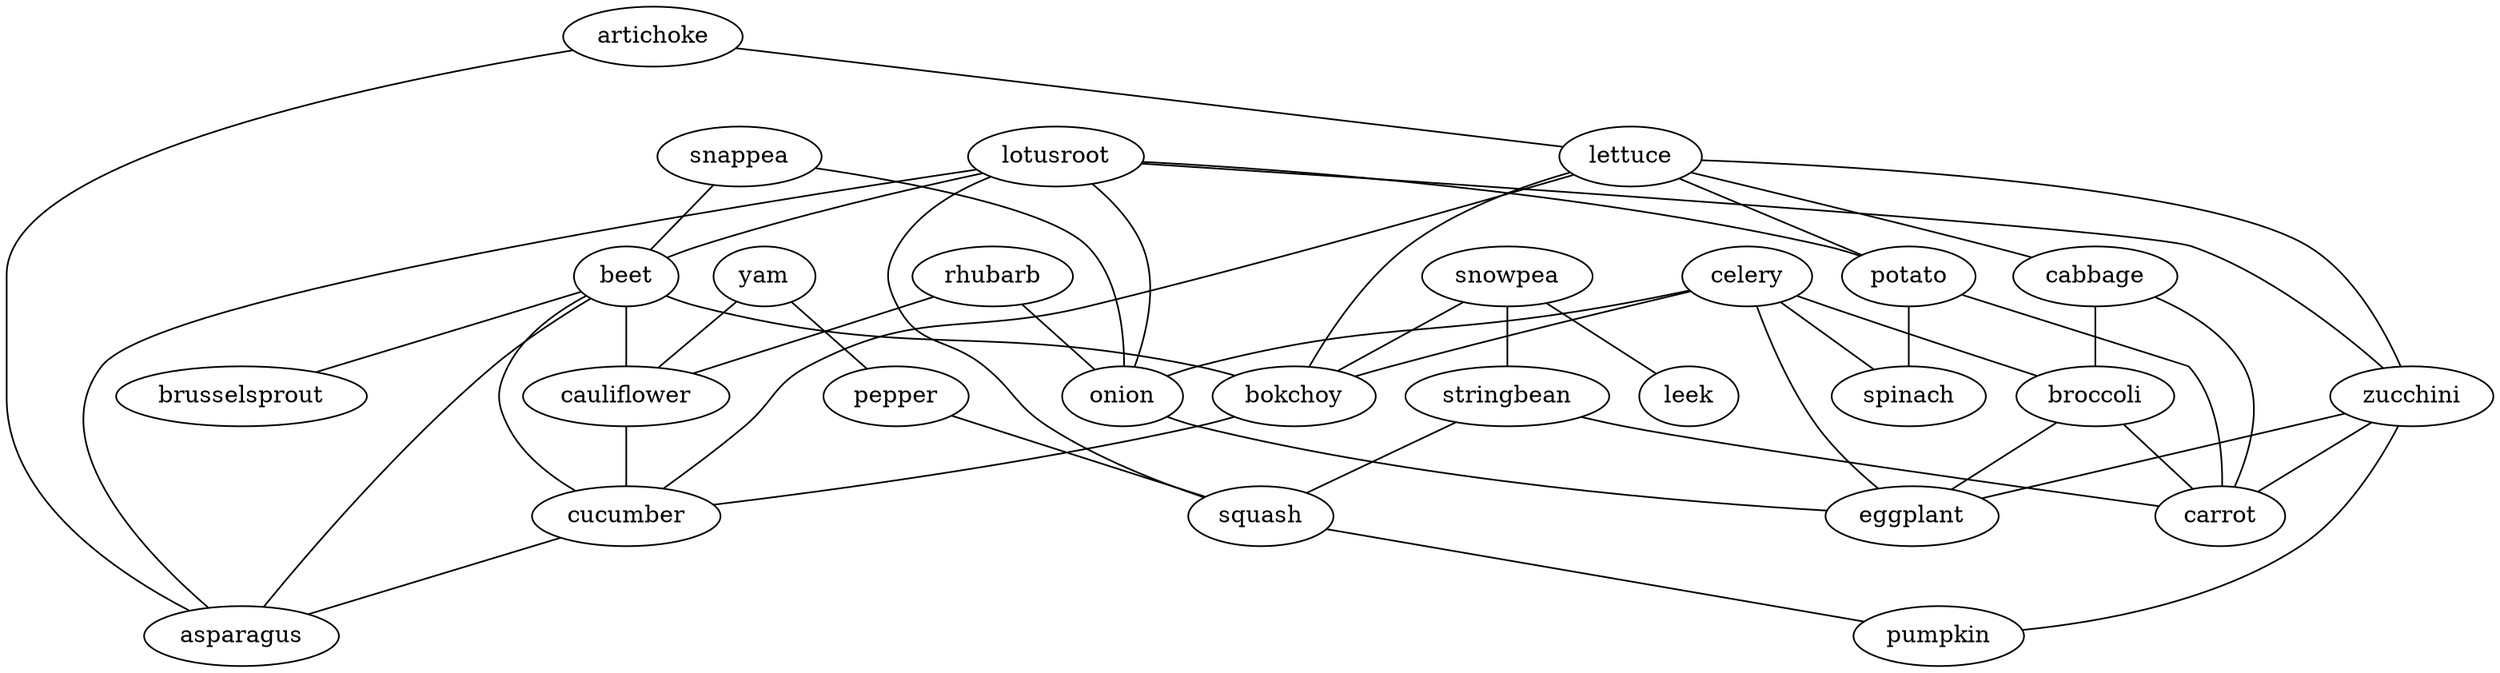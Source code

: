 strict graph G {
artichoke;
lettuce;
lotusroot;
yam;
rhubarb;
snowpea;
snappea;
celery;
beet;
leek;
zucchini;
pepper;
stringbean;
cauliflower;
bokchoy;
squash;
cucumber;
cabbage;
broccoli;
brusselsprout;
onion;
potato;
asparagus;
spinach;
carrot;
eggplant;
pumpkin;
artichoke -- asparagus  [weight=1];
artichoke -- lettuce  [weight=1];
lettuce -- potato  [weight=1];
lettuce -- bokchoy  [weight=1];
lettuce -- cucumber  [weight=1];
lettuce -- cabbage  [weight=1];
lettuce -- zucchini  [weight=1];
lotusroot -- onion  [weight=1];
lotusroot -- potato  [weight=1];
lotusroot -- asparagus  [weight=1];
lotusroot -- squash  [weight=1];
lotusroot -- beet  [weight=1];
lotusroot -- zucchini  [weight=1];
yam -- pepper  [weight=1];
yam -- cauliflower  [weight=1];
rhubarb -- cauliflower  [weight=1];
rhubarb -- onion  [weight=1];
snowpea -- stringbean  [weight=1];
snowpea -- bokchoy  [weight=1];
snowpea -- leek  [weight=1];
snappea -- beet  [weight=1];
snappea -- onion  [weight=1];
celery -- onion  [weight=1];
celery -- spinach  [weight=1];
celery -- bokchoy  [weight=1];
celery -- eggplant  [weight=1];
celery -- broccoli  [weight=1];
beet -- brusselsprout  [weight=1];
beet -- cauliflower  [weight=1];
beet -- asparagus  [weight=1];
beet -- bokchoy  [weight=1];
beet -- cucumber  [weight=1];
zucchini -- carrot  [weight=1];
zucchini -- eggplant  [weight=1];
zucchini -- pumpkin  [weight=1];
pepper -- squash  [weight=1];
stringbean -- carrot  [weight=1];
stringbean -- squash  [weight=1];
cauliflower -- cucumber  [weight=1];
bokchoy -- cucumber  [weight=1];
squash -- pumpkin  [weight=1];
cucumber -- asparagus  [weight=1];
cabbage -- carrot  [weight=1];
cabbage -- broccoli  [weight=1];
broccoli -- carrot  [weight=1];
broccoli -- eggplant  [weight=1];
onion -- eggplant  [weight=1];
potato -- spinach  [weight=1];
potato -- carrot  [weight=1];
}
